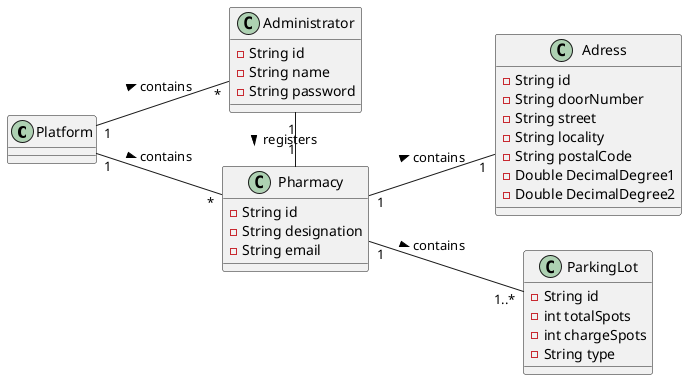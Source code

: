 @startuml

left to right direction

class Platform{
}

class Administrator{
  -String id
  -String name
  -String password
}

class Pharmacy {
  -String id
  -String designation
  -String email
}

class Adress {
  -String id
  -String doorNumber
  -String street
  -String locality
  -String postalCode
  -Double DecimalDegree1
  -Double DecimalDegree2
}

class ParkingLot {
  -String id
  -int totalSpots
  -int chargeSpots
  -String type
}

Platform"1" -- "*"Pharmacy : contains >
Platform"1" -- "*"Administrator : contains >

Pharmacy"1" -- "1..*" ParkingLot : contains >
Pharmacy"1" -- "1" Adress : contains >

Administrator"1" - "1" Pharmacy : registers >

@enduml
